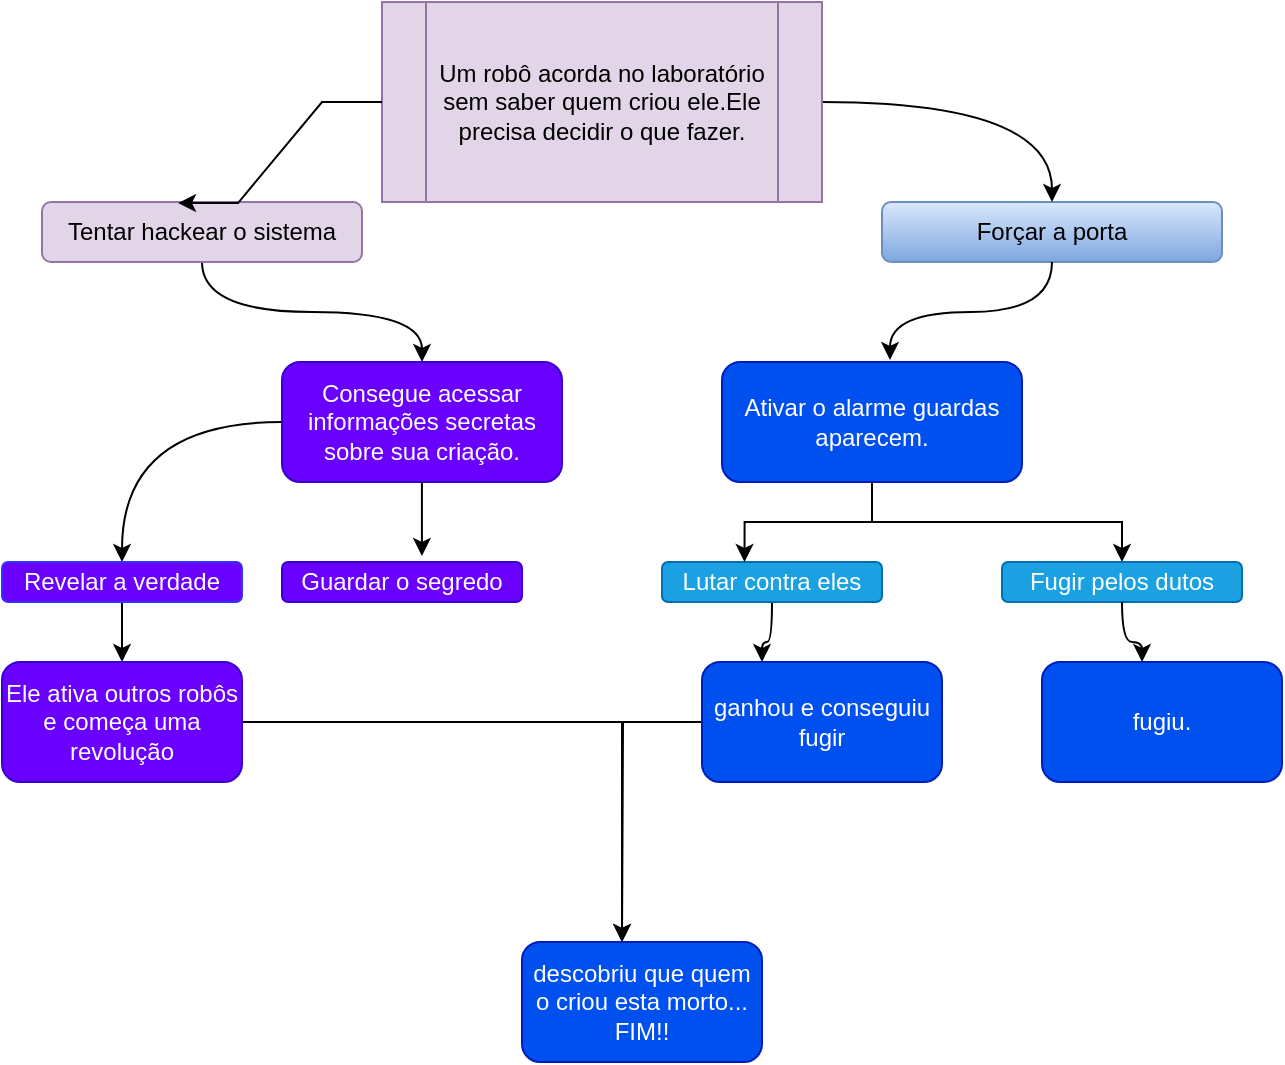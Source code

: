 <mxfile version="28.2.5">
  <diagram name="Página-1" id="TZJETjiAyGG7rZzKX0RN">
    <mxGraphModel dx="1094" dy="594" grid="1" gridSize="10" guides="1" tooltips="1" connect="1" arrows="1" fold="1" page="1" pageScale="1" pageWidth="1169" pageHeight="827" math="0" shadow="0">
      <root>
        <mxCell id="0" />
        <mxCell id="1" parent="0" />
        <mxCell id="hc999raAqwptbgyKpUEe-1" style="edgeStyle=orthogonalEdgeStyle;rounded=0;orthogonalLoop=1;jettySize=auto;html=1;exitX=0.5;exitY=1;exitDx=0;exitDy=0;" parent="1" edge="1">
          <mxGeometry relative="1" as="geometry">
            <mxPoint x="360" y="470" as="sourcePoint" />
            <mxPoint x="360" y="470" as="targetPoint" />
          </mxGeometry>
        </mxCell>
        <mxCell id="hc999raAqwptbgyKpUEe-2" value="Forçar a porta" style="rounded=1;whiteSpace=wrap;html=1;fillColor=#dae8fc;gradientColor=#7ea6e0;strokeColor=#6c8ebf;" parent="1" vertex="1">
          <mxGeometry x="670" y="150" width="170" height="30" as="geometry" />
        </mxCell>
        <mxCell id="hc999raAqwptbgyKpUEe-3" style="edgeStyle=orthogonalEdgeStyle;rounded=0;orthogonalLoop=1;jettySize=auto;html=1;entryX=0.5;entryY=0;entryDx=0;entryDy=0;elbow=vertical;curved=1;" parent="1" source="hc999raAqwptbgyKpUEe-4" target="hc999raAqwptbgyKpUEe-2" edge="1">
          <mxGeometry relative="1" as="geometry" />
        </mxCell>
        <mxCell id="hc999raAqwptbgyKpUEe-4" value="Um robô acorda no laboratório sem saber quem criou ele.Ele precisa decidir o que fazer." style="shape=process;whiteSpace=wrap;html=1;backgroundOutline=1;fillColor=#e1d5e7;strokeColor=#9673a6;" parent="1" vertex="1">
          <mxGeometry x="420" y="50" width="220" height="100" as="geometry" />
        </mxCell>
        <mxCell id="hc999raAqwptbgyKpUEe-5" style="edgeStyle=orthogonalEdgeStyle;rounded=0;orthogonalLoop=1;jettySize=auto;html=1;entryX=0.5;entryY=0;entryDx=0;entryDy=0;curved=1;" parent="1" source="hc999raAqwptbgyKpUEe-6" target="hc999raAqwptbgyKpUEe-9" edge="1">
          <mxGeometry relative="1" as="geometry" />
        </mxCell>
        <mxCell id="hc999raAqwptbgyKpUEe-6" value="Tentar hackear o sistema" style="rounded=1;whiteSpace=wrap;html=1;fillColor=#e1d5e7;strokeColor=#9673a6;" parent="1" vertex="1">
          <mxGeometry x="250" y="150" width="160" height="30" as="geometry" />
        </mxCell>
        <mxCell id="hc999raAqwptbgyKpUEe-7" style="edgeStyle=entityRelationEdgeStyle;rounded=0;orthogonalLoop=1;jettySize=auto;html=1;entryX=0.425;entryY=0.017;entryDx=0;entryDy=0;entryPerimeter=0;" parent="1" source="hc999raAqwptbgyKpUEe-4" target="hc999raAqwptbgyKpUEe-6" edge="1">
          <mxGeometry relative="1" as="geometry" />
        </mxCell>
        <mxCell id="hc999raAqwptbgyKpUEe-8" style="edgeStyle=orthogonalEdgeStyle;rounded=0;orthogonalLoop=1;jettySize=auto;html=1;entryX=0.5;entryY=0;entryDx=0;entryDy=0;curved=1;" parent="1" source="hc999raAqwptbgyKpUEe-9" target="hc999raAqwptbgyKpUEe-17" edge="1">
          <mxGeometry relative="1" as="geometry" />
        </mxCell>
        <mxCell id="hc999raAqwptbgyKpUEe-9" value="Consegue acessar informações secretas sobre sua criação." style="rounded=1;whiteSpace=wrap;html=1;fillColor=#6a00ff;fontColor=#ffffff;strokeColor=#3700CC;" parent="1" vertex="1">
          <mxGeometry x="370" y="230" width="140" height="60" as="geometry" />
        </mxCell>
        <mxCell id="hc999raAqwptbgyKpUEe-10" style="edgeStyle=orthogonalEdgeStyle;rounded=0;orthogonalLoop=1;jettySize=auto;html=1;entryX=0.5;entryY=0;entryDx=0;entryDy=0;" parent="1" source="hc999raAqwptbgyKpUEe-11" target="hc999raAqwptbgyKpUEe-18" edge="1">
          <mxGeometry relative="1" as="geometry" />
        </mxCell>
        <mxCell id="hc999raAqwptbgyKpUEe-11" value="Ativar o alarme guardas aparecem." style="rounded=1;whiteSpace=wrap;html=1;fillColor=#0050ef;fontColor=#ffffff;strokeColor=#001DBC;" parent="1" vertex="1">
          <mxGeometry x="590" y="230" width="150" height="60" as="geometry" />
        </mxCell>
        <mxCell id="hc999raAqwptbgyKpUEe-12" style="edgeStyle=orthogonalEdgeStyle;rounded=0;orthogonalLoop=1;jettySize=auto;html=1;entryX=0.56;entryY=-0.017;entryDx=0;entryDy=0;entryPerimeter=0;curved=1;" parent="1" source="hc999raAqwptbgyKpUEe-2" target="hc999raAqwptbgyKpUEe-11" edge="1">
          <mxGeometry relative="1" as="geometry" />
        </mxCell>
        <mxCell id="hc999raAqwptbgyKpUEe-13" style="edgeStyle=orthogonalEdgeStyle;rounded=0;orthogonalLoop=1;jettySize=auto;html=1;entryX=0.25;entryY=0;entryDx=0;entryDy=0;curved=1;" parent="1" source="hc999raAqwptbgyKpUEe-14" target="hc999raAqwptbgyKpUEe-22" edge="1">
          <mxGeometry relative="1" as="geometry" />
        </mxCell>
        <mxCell id="hc999raAqwptbgyKpUEe-14" value="Lutar contra eles" style="rounded=1;whiteSpace=wrap;html=1;fillColor=#1ba1e2;fontColor=#ffffff;strokeColor=#006EAF;" parent="1" vertex="1">
          <mxGeometry x="560" y="330" width="110" height="20" as="geometry" />
        </mxCell>
        <mxCell id="hc999raAqwptbgyKpUEe-15" style="edgeStyle=orthogonalEdgeStyle;rounded=0;orthogonalLoop=1;jettySize=auto;html=1;entryX=0.375;entryY=0;entryDx=0;entryDy=0;entryPerimeter=0;" parent="1" source="hc999raAqwptbgyKpUEe-11" target="hc999raAqwptbgyKpUEe-14" edge="1">
          <mxGeometry relative="1" as="geometry" />
        </mxCell>
        <mxCell id="hc999raAqwptbgyKpUEe-16" style="edgeStyle=orthogonalEdgeStyle;rounded=0;orthogonalLoop=1;jettySize=auto;html=1;entryX=0.5;entryY=0;entryDx=0;entryDy=0;" parent="1" source="hc999raAqwptbgyKpUEe-17" target="hc999raAqwptbgyKpUEe-21" edge="1">
          <mxGeometry relative="1" as="geometry" />
        </mxCell>
        <mxCell id="hc999raAqwptbgyKpUEe-17" value="Revelar a verdade" style="rounded=1;whiteSpace=wrap;html=1;fillColor=#6a00ff;fontColor=#ffffff;strokeColor=#3333FF;" parent="1" vertex="1">
          <mxGeometry x="230" y="330" width="120" height="20" as="geometry" />
        </mxCell>
        <mxCell id="hc999raAqwptbgyKpUEe-18" value="Fugir pelos dutos" style="rounded=1;whiteSpace=wrap;html=1;fillColor=#1ba1e2;fontColor=#ffffff;strokeColor=#006EAF;" parent="1" vertex="1">
          <mxGeometry x="730" y="330" width="120" height="20" as="geometry" />
        </mxCell>
        <mxCell id="hc999raAqwptbgyKpUEe-19" value="Guardar o segredo" style="rounded=1;whiteSpace=wrap;html=1;fillColor=#6a00ff;fontColor=#ffffff;strokeColor=#3700CC;" parent="1" vertex="1">
          <mxGeometry x="370" y="330" width="120" height="20" as="geometry" />
        </mxCell>
        <mxCell id="hc999raAqwptbgyKpUEe-20" style="edgeStyle=orthogonalEdgeStyle;rounded=0;orthogonalLoop=1;jettySize=auto;html=1;entryX=0.583;entryY=-0.15;entryDx=0;entryDy=0;entryPerimeter=0;curved=1;" parent="1" source="hc999raAqwptbgyKpUEe-9" target="hc999raAqwptbgyKpUEe-19" edge="1">
          <mxGeometry relative="1" as="geometry" />
        </mxCell>
        <mxCell id="LC_DM_ahrxtRWllKbo_z-2" style="edgeStyle=orthogonalEdgeStyle;rounded=0;orthogonalLoop=1;jettySize=auto;html=1;" edge="1" parent="1" source="hc999raAqwptbgyKpUEe-21">
          <mxGeometry relative="1" as="geometry">
            <mxPoint x="540" y="520" as="targetPoint" />
          </mxGeometry>
        </mxCell>
        <mxCell id="hc999raAqwptbgyKpUEe-21" value="Ele ativa outros robôs e começa uma revolução" style="rounded=1;whiteSpace=wrap;html=1;fillColor=#6a00ff;fontColor=#ffffff;strokeColor=#3700CC;" parent="1" vertex="1">
          <mxGeometry x="230" y="380" width="120" height="60" as="geometry" />
        </mxCell>
        <mxCell id="LC_DM_ahrxtRWllKbo_z-1" style="edgeStyle=orthogonalEdgeStyle;rounded=0;orthogonalLoop=1;jettySize=auto;html=1;" edge="1" parent="1" source="hc999raAqwptbgyKpUEe-22">
          <mxGeometry relative="1" as="geometry">
            <mxPoint x="540" y="520" as="targetPoint" />
            <Array as="points">
              <mxPoint x="540" y="410" />
            </Array>
          </mxGeometry>
        </mxCell>
        <mxCell id="hc999raAqwptbgyKpUEe-22" value="ganhou e conseguiu fugir" style="rounded=1;whiteSpace=wrap;html=1;fillColor=#0050ef;fontColor=#ffffff;strokeColor=#001DBC;" parent="1" vertex="1">
          <mxGeometry x="580" y="380" width="120" height="60" as="geometry" />
        </mxCell>
        <mxCell id="hc999raAqwptbgyKpUEe-23" value="fugiu." style="rounded=1;whiteSpace=wrap;html=1;fillColor=#0050ef;fontColor=#ffffff;strokeColor=#001DBC;" parent="1" vertex="1">
          <mxGeometry x="750" y="380" width="120" height="60" as="geometry" />
        </mxCell>
        <mxCell id="hc999raAqwptbgyKpUEe-24" style="edgeStyle=orthogonalEdgeStyle;rounded=0;orthogonalLoop=1;jettySize=auto;html=1;entryX=0.417;entryY=0;entryDx=0;entryDy=0;entryPerimeter=0;curved=1;" parent="1" source="hc999raAqwptbgyKpUEe-18" target="hc999raAqwptbgyKpUEe-23" edge="1">
          <mxGeometry relative="1" as="geometry" />
        </mxCell>
        <mxCell id="LC_DM_ahrxtRWllKbo_z-3" value="descobriu que quem o criou esta morto...&lt;br&gt;FIM!!" style="rounded=1;whiteSpace=wrap;html=1;fillColor=#0050ef;fontColor=#ffffff;strokeColor=#001DBC;" vertex="1" parent="1">
          <mxGeometry x="490" y="520" width="120" height="60" as="geometry" />
        </mxCell>
      </root>
    </mxGraphModel>
  </diagram>
</mxfile>
